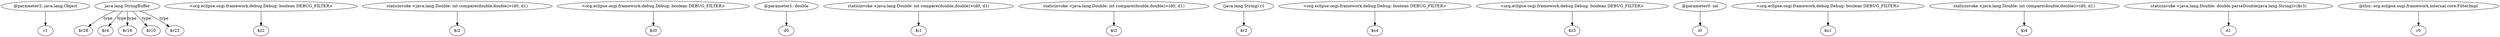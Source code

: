 digraph g {
0[label="@parameter2: java.lang.Object"]
1[label="r1"]
0->1[label=""]
2[label="java.lang.StringBuffer"]
3[label="$r28"]
2->3[label="type"]
4[label="<org.eclipse.osgi.framework.debug.Debug: boolean DEBUG_FILTER>"]
5[label="$z2"]
4->5[label=""]
6[label="$r4"]
2->6[label="type"]
7[label="staticinvoke <java.lang.Double: int compare(double,double)>(d0, d1)"]
8[label="$i2"]
7->8[label=""]
9[label="<org.eclipse.osgi.framework.debug.Debug: boolean DEBUG_FILTER>"]
10[label="$z0"]
9->10[label=""]
11[label="@parameter1: double"]
12[label="d0"]
11->12[label=""]
13[label="staticinvoke <java.lang.Double: int compare(double,double)>(d0, d1)"]
14[label="$i1"]
13->14[label=""]
15[label="staticinvoke <java.lang.Double: int compare(double,double)>(d0, d1)"]
16[label="$i3"]
15->16[label=""]
17[label="(java.lang.String) r1"]
18[label="$r2"]
17->18[label=""]
19[label="<org.eclipse.osgi.framework.debug.Debug: boolean DEBUG_FILTER>"]
20[label="$z4"]
19->20[label=""]
21[label="<org.eclipse.osgi.framework.debug.Debug: boolean DEBUG_FILTER>"]
22[label="$z3"]
21->22[label=""]
23[label="$r16"]
2->23[label="type"]
24[label="@parameter0: int"]
25[label="i0"]
24->25[label=""]
26[label="$r10"]
2->26[label="type"]
27[label="<org.eclipse.osgi.framework.debug.Debug: boolean DEBUG_FILTER>"]
28[label="$z1"]
27->28[label=""]
29[label="staticinvoke <java.lang.Double: int compare(double,double)>(d0, d1)"]
30[label="$i4"]
29->30[label=""]
31[label="staticinvoke <java.lang.Double: double parseDouble(java.lang.String)>($r3)"]
32[label="d1"]
31->32[label=""]
33[label="$r22"]
2->33[label="type"]
34[label="@this: org.eclipse.osgi.framework.internal.core.FilterImpl"]
35[label="r0"]
34->35[label=""]
}